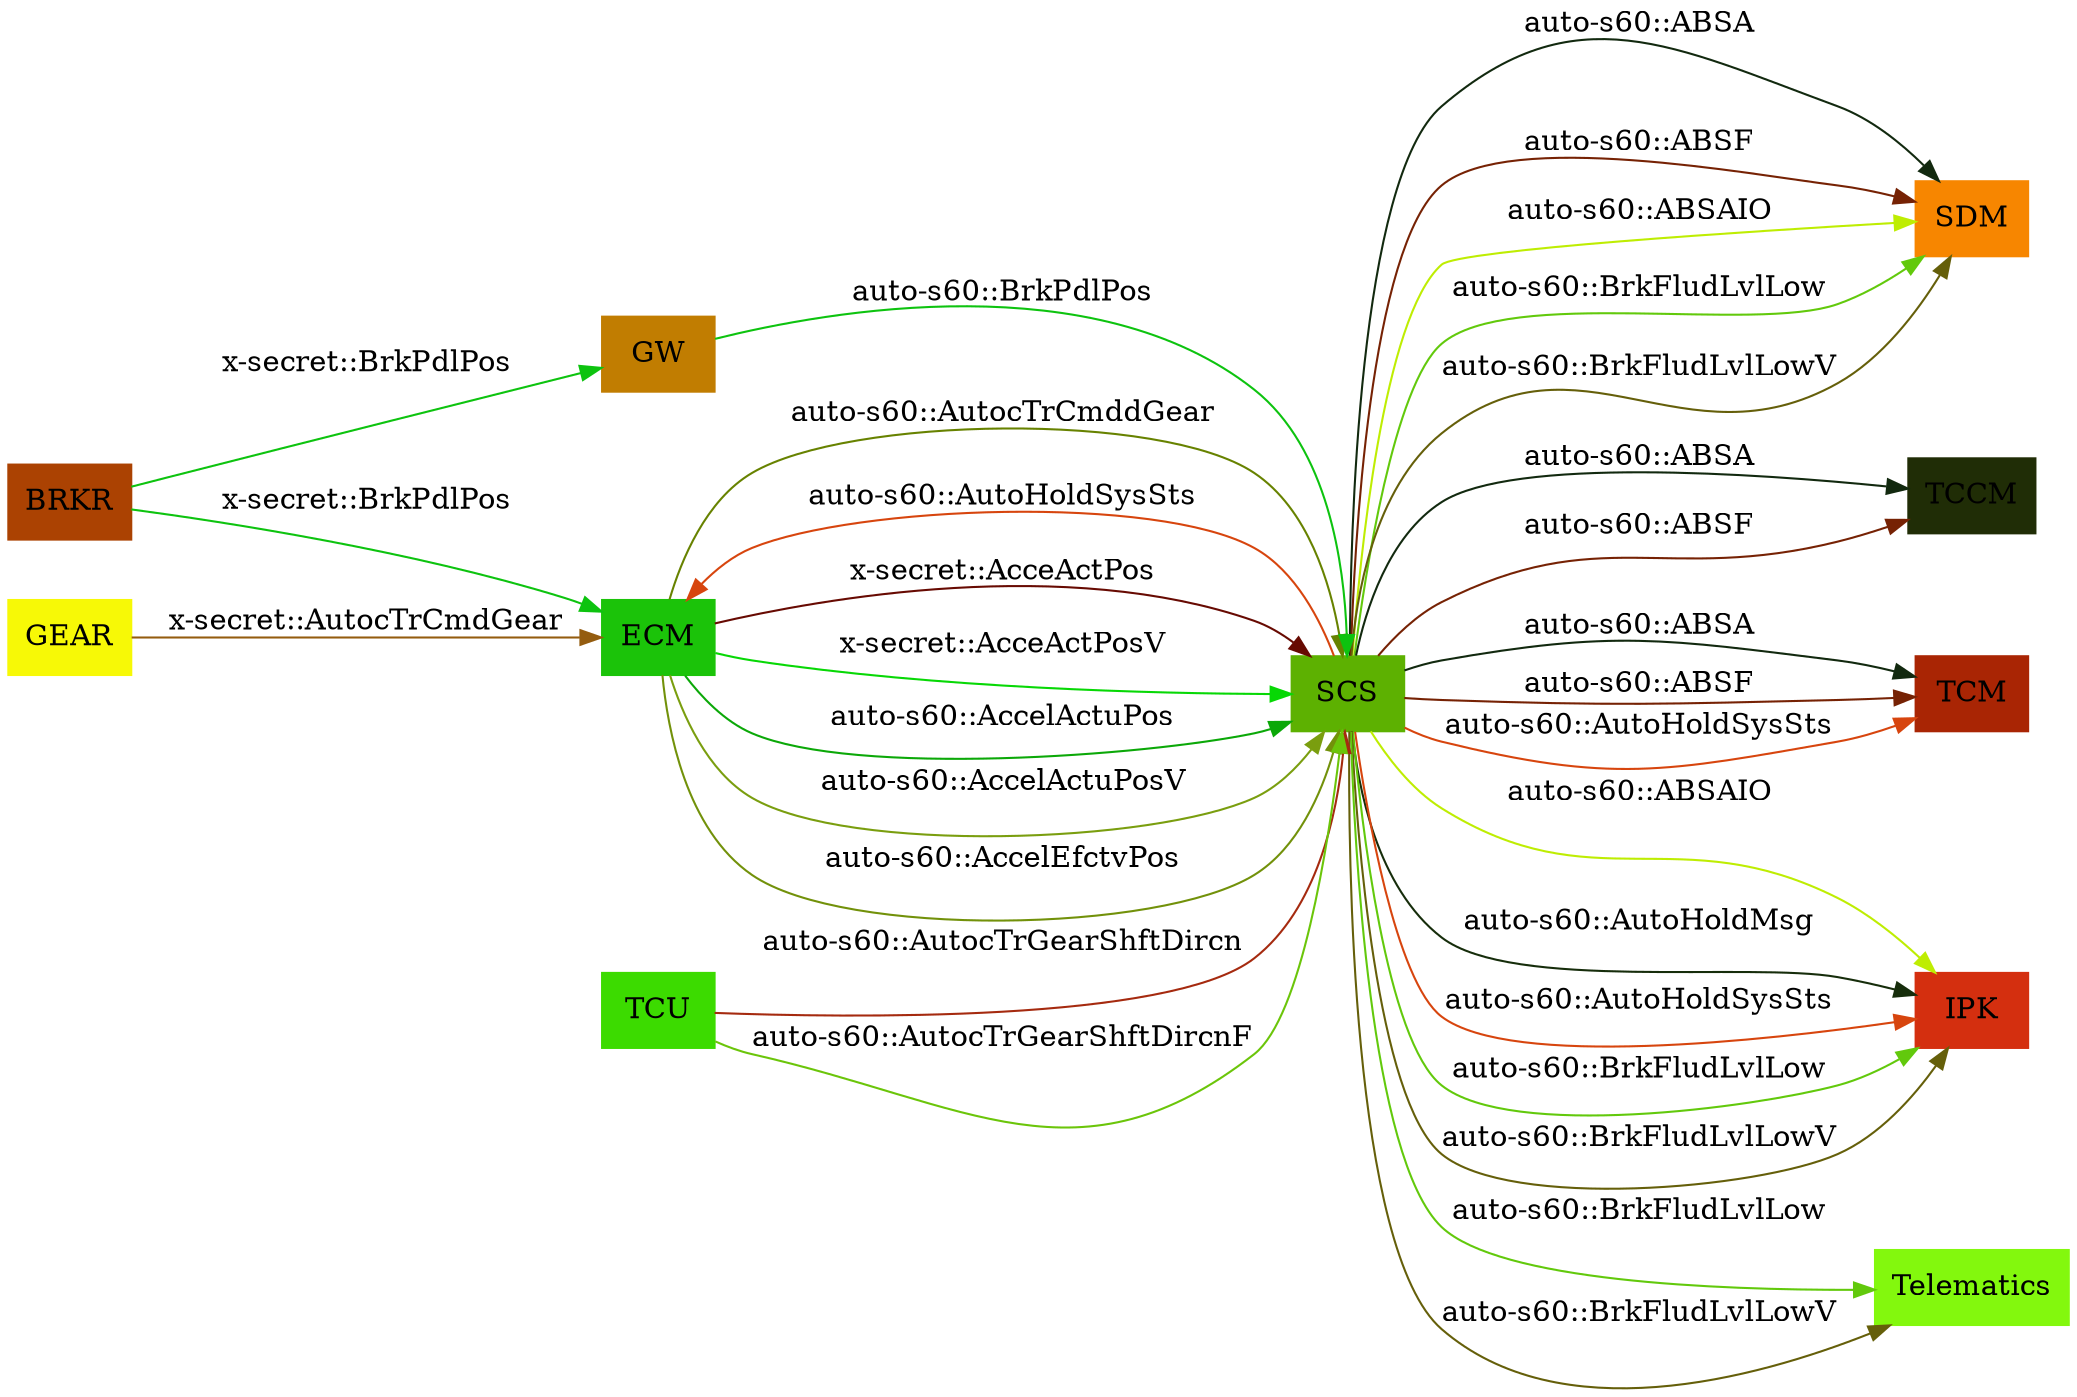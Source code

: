 digraph Signals {
	graph [rankdir=LR title="ECU Signals"]
	node [shape=box style=filled]
		ECM [label=ECM color="#1bc39"]
		SCS [label=SCS color="#5db11"]
			ECM -> SCS [label="x-secret::AcceActPos" color="#670a2"]
			ECM -> SCS [label="x-secret::AcceActPosV" color="#07d85"]
		GEAR [label=GEAR color="#f7f96"]
			GEAR -> ECM [label="x-secret::AutocTrCmdGear" color="#945cf"]
		BRKR [label=BRKR color="#ab422"]
		GW [label=GW color="#c17d1"]
			BRKR -> GW [label="x-secret::BrkPdlPos" color="#0dc3f"]
			BRKR -> ECM [label="x-secret::BrkPdlPos" color="#0dc3f"]
			ECM -> SCS [label="auto-s60::AccelActuPos" color="#0ba88"]
			ECM -> SCS [label="auto-s60::AccelActuPosV" color="#7a9ef"]
			ECM -> SCS [label="auto-s60::AccelEfctvPos" color="#7291a"]
		SDM [label=SDM color="#f7860"]
			SCS -> SDM [label="auto-s60::ABSA" color="#1229f"]
		TCCM [label=TCCM color="#202d6"]
			SCS -> TCCM [label="auto-s60::ABSA" color="#1229f"]
		TCM [label=TCM color="#a9254"]
			SCS -> TCM [label="auto-s60::ABSA" color="#1229f"]
			SCS -> SDM [label="auto-s60::ABSF" color="#76224"]
			SCS -> TCCM [label="auto-s60::ABSF" color="#76224"]
			SCS -> TCM [label="auto-s60::ABSF" color="#76224"]
		IPK [label=IPK color="#d42ff"]
			SCS -> IPK [label="auto-s60::ABSAIO" color="#beed2"]
			SCS -> SDM [label="auto-s60::ABSAIO" color="#beed2"]
			SCS -> IPK [label="auto-s60::AutoHoldMsg" color="#162db"]
			SCS -> IPK [label="auto-s60::AutoHoldSysSts" color="#d745e"]
			SCS -> ECM [label="auto-s60::AutoHoldSysSts" color="#d745e"]
			SCS -> TCM [label="auto-s60::AutoHoldSysSts" color="#d745e"]
			ECM -> SCS [label="auto-s60::AutocTrCmddGear" color="#67820"]
		TCU [label=TCU color="#3cdb0"]
			TCU -> SCS [label="auto-s60::AutocTrGearShftDircn" color="#a52af"]
			TCU -> SCS [label="auto-s60::AutocTrGearShftDircnF" color="#6bc5a"]
			SCS -> IPK [label="auto-s60::BrkFludLvlLow" color="#62c9c"]
		Telematics [label=Telematics color="#83f8d"]
			SCS -> Telematics [label="auto-s60::BrkFludLvlLow" color="#62c9c"]
			SCS -> SDM [label="auto-s60::BrkFludLvlLow" color="#62c9c"]
			SCS -> IPK [label="auto-s60::BrkFludLvlLowV" color="#655fa"]
			SCS -> Telematics [label="auto-s60::BrkFludLvlLowV" color="#655fa"]
			SCS -> SDM [label="auto-s60::BrkFludLvlLowV" color="#655fa"]
			GW -> SCS [label="auto-s60::BrkPdlPos" color="#0dc3f"]
}